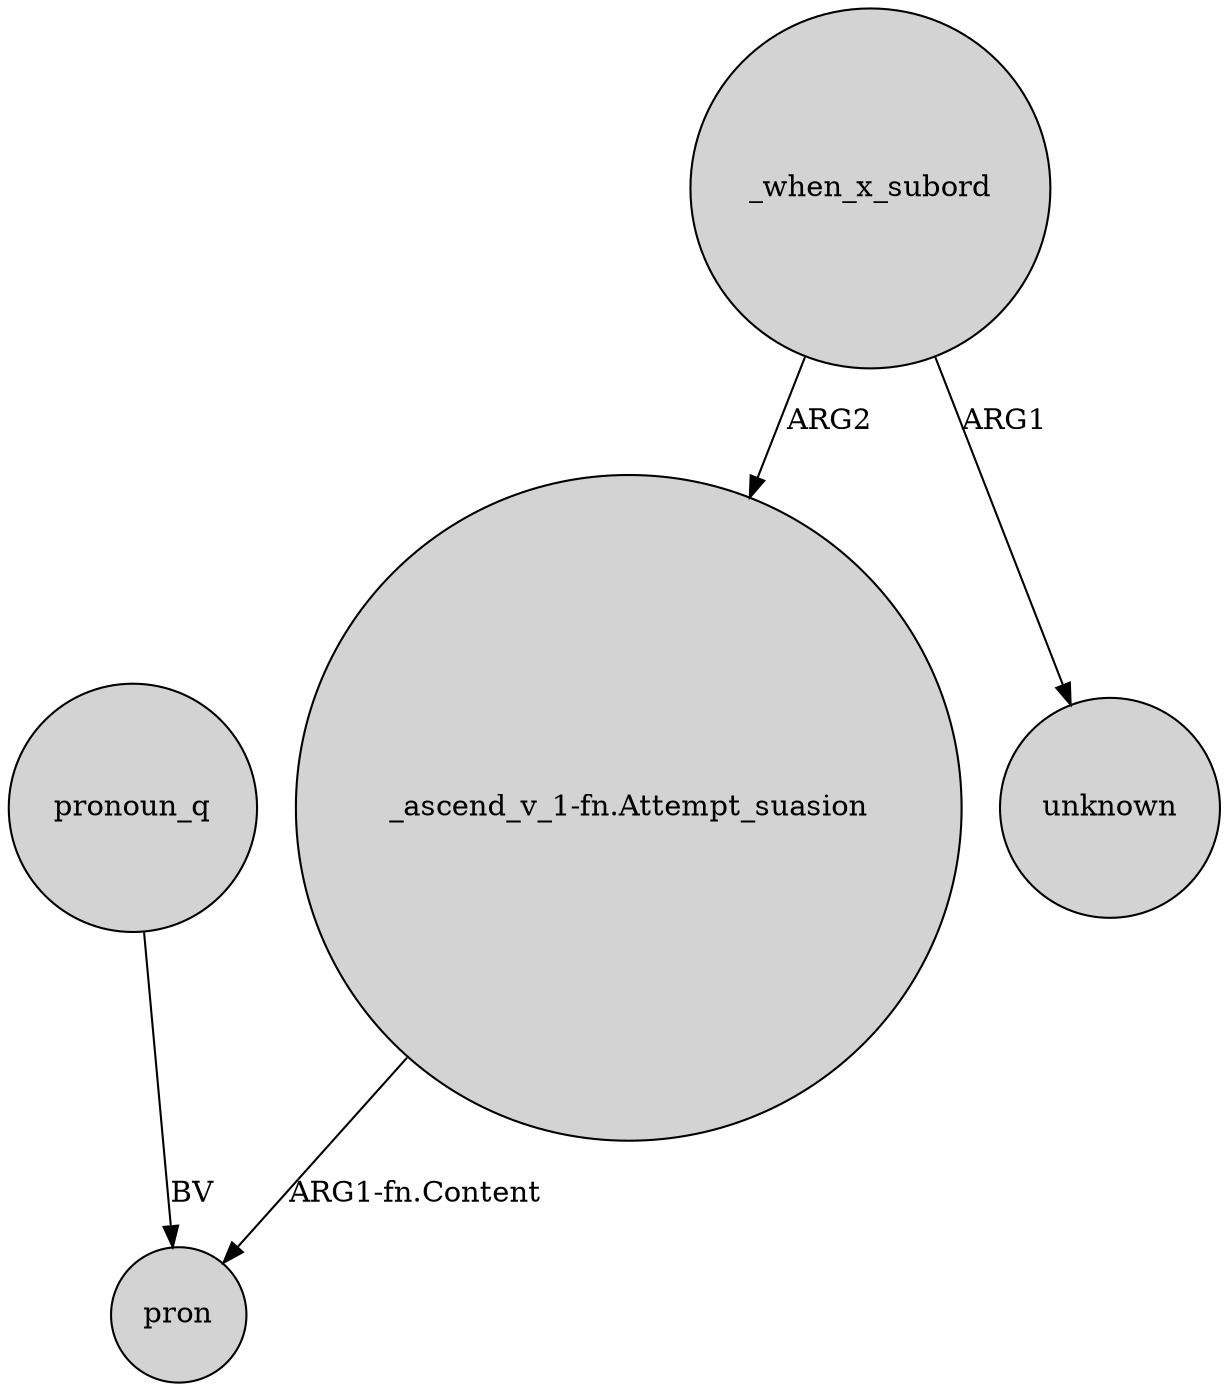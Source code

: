 digraph {
	node [shape=circle style=filled]
	pronoun_q -> pron [label=BV]
	_when_x_subord -> "_ascend_v_1-fn.Attempt_suasion" [label=ARG2]
	"_ascend_v_1-fn.Attempt_suasion" -> pron [label="ARG1-fn.Content"]
	_when_x_subord -> unknown [label=ARG1]
}

